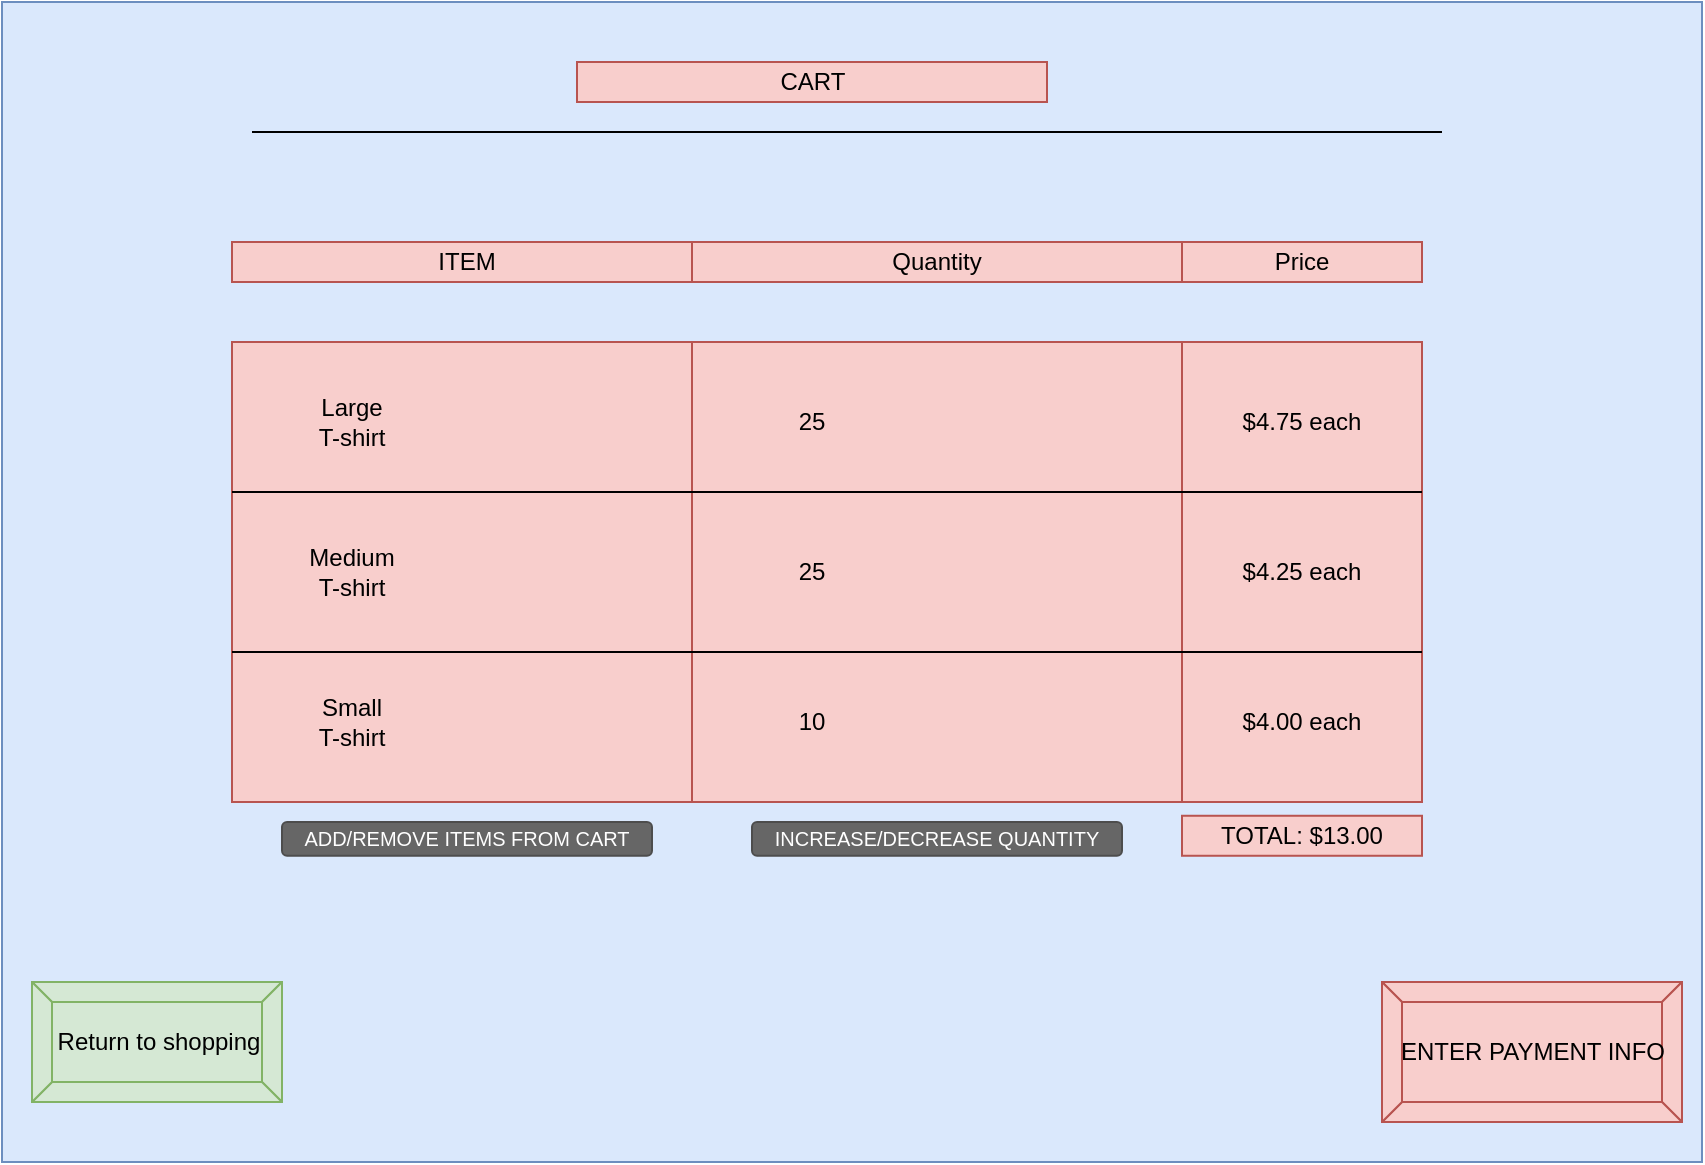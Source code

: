 <mxfile version="13.7.6" type="github">
  <diagram id="sXs699aBRK_yhBxhbvP2" name="Page-1">
    <mxGraphModel dx="1422" dy="794" grid="1" gridSize="10" guides="1" tooltips="1" connect="1" arrows="1" fold="1" page="1" pageScale="1" pageWidth="850" pageHeight="1100" math="0" shadow="0">
      <root>
        <mxCell id="0" />
        <mxCell id="1" parent="0" />
        <mxCell id="B_7StSU_QWjbHnsfs_5M-1" value="" style="rounded=0;whiteSpace=wrap;html=1;fillColor=#dae8fc;strokeColor=#6c8ebf;" vertex="1" parent="1">
          <mxGeometry y="50" width="850" height="580" as="geometry" />
        </mxCell>
        <mxCell id="B_7StSU_QWjbHnsfs_5M-2" value="ITEM" style="text;html=1;strokeColor=#b85450;fillColor=#f8cecc;align=center;verticalAlign=middle;whiteSpace=wrap;rounded=0;" vertex="1" parent="1">
          <mxGeometry x="115" y="170" width="235" height="20" as="geometry" />
        </mxCell>
        <mxCell id="B_7StSU_QWjbHnsfs_5M-4" value="" style="rounded=0;whiteSpace=wrap;html=1;fillColor=#f8cecc;strokeColor=#b85450;" vertex="1" parent="1">
          <mxGeometry x="115" y="220" width="235" height="230" as="geometry" />
        </mxCell>
        <mxCell id="B_7StSU_QWjbHnsfs_5M-5" value="Large T-shirt" style="text;html=1;strokeColor=none;fillColor=none;align=center;verticalAlign=middle;whiteSpace=wrap;rounded=0;" vertex="1" parent="1">
          <mxGeometry x="155" y="250" width="40" height="20" as="geometry" />
        </mxCell>
        <mxCell id="B_7StSU_QWjbHnsfs_5M-6" value="Medium T-shirt" style="text;html=1;strokeColor=none;fillColor=none;align=center;verticalAlign=middle;whiteSpace=wrap;rounded=0;" vertex="1" parent="1">
          <mxGeometry x="155" y="325" width="40" height="20" as="geometry" />
        </mxCell>
        <mxCell id="B_7StSU_QWjbHnsfs_5M-7" value="Small T-shirt" style="text;html=1;strokeColor=none;fillColor=none;align=center;verticalAlign=middle;whiteSpace=wrap;rounded=0;" vertex="1" parent="1">
          <mxGeometry x="155" y="400" width="40" height="20" as="geometry" />
        </mxCell>
        <mxCell id="B_7StSU_QWjbHnsfs_5M-8" value="Quantity" style="text;html=1;strokeColor=#b85450;fillColor=#f8cecc;align=center;verticalAlign=middle;whiteSpace=wrap;rounded=0;" vertex="1" parent="1">
          <mxGeometry x="345" y="170" width="245" height="20" as="geometry" />
        </mxCell>
        <mxCell id="B_7StSU_QWjbHnsfs_5M-9" value="Price" style="text;html=1;strokeColor=#b85450;fillColor=#f8cecc;align=center;verticalAlign=middle;whiteSpace=wrap;rounded=0;" vertex="1" parent="1">
          <mxGeometry x="590" y="170" width="120" height="20" as="geometry" />
        </mxCell>
        <mxCell id="B_7StSU_QWjbHnsfs_5M-10" value="" style="rounded=0;whiteSpace=wrap;html=1;fillColor=#f8cecc;strokeColor=#b85450;" vertex="1" parent="1">
          <mxGeometry x="345" y="220" width="255" height="230" as="geometry" />
        </mxCell>
        <mxCell id="B_7StSU_QWjbHnsfs_5M-11" value="" style="rounded=0;whiteSpace=wrap;html=1;fillColor=#f8cecc;strokeColor=#b85450;" vertex="1" parent="1">
          <mxGeometry x="590" y="220" width="120" height="230" as="geometry" />
        </mxCell>
        <mxCell id="B_7StSU_QWjbHnsfs_5M-12" value="25" style="text;html=1;strokeColor=none;fillColor=none;align=center;verticalAlign=middle;whiteSpace=wrap;rounded=0;" vertex="1" parent="1">
          <mxGeometry x="385" y="250" width="40" height="20" as="geometry" />
        </mxCell>
        <mxCell id="B_7StSU_QWjbHnsfs_5M-13" value="25" style="text;html=1;strokeColor=none;fillColor=none;align=center;verticalAlign=middle;whiteSpace=wrap;rounded=0;" vertex="1" parent="1">
          <mxGeometry x="385" y="325" width="40" height="20" as="geometry" />
        </mxCell>
        <mxCell id="B_7StSU_QWjbHnsfs_5M-14" value="10" style="text;html=1;strokeColor=none;fillColor=none;align=center;verticalAlign=middle;whiteSpace=wrap;rounded=0;" vertex="1" parent="1">
          <mxGeometry x="385" y="400" width="40" height="20" as="geometry" />
        </mxCell>
        <mxCell id="B_7StSU_QWjbHnsfs_5M-15" value="$4.75 each" style="text;html=1;strokeColor=none;fillColor=none;align=center;verticalAlign=middle;whiteSpace=wrap;rounded=0;" vertex="1" parent="1">
          <mxGeometry x="615" y="250" width="70" height="20" as="geometry" />
        </mxCell>
        <mxCell id="B_7StSU_QWjbHnsfs_5M-16" value="$4.25 each" style="text;html=1;strokeColor=none;fillColor=none;align=center;verticalAlign=middle;whiteSpace=wrap;rounded=0;" vertex="1" parent="1">
          <mxGeometry x="615" y="325" width="70" height="20" as="geometry" />
        </mxCell>
        <mxCell id="B_7StSU_QWjbHnsfs_5M-17" value="$4.00 each" style="text;html=1;strokeColor=none;fillColor=none;align=center;verticalAlign=middle;whiteSpace=wrap;rounded=0;" vertex="1" parent="1">
          <mxGeometry x="615" y="400" width="70" height="20" as="geometry" />
        </mxCell>
        <mxCell id="B_7StSU_QWjbHnsfs_5M-18" value="CART" style="text;html=1;strokeColor=#b85450;fillColor=#f8cecc;align=center;verticalAlign=middle;whiteSpace=wrap;rounded=0;" vertex="1" parent="1">
          <mxGeometry x="287.5" y="80" width="235" height="20" as="geometry" />
        </mxCell>
        <mxCell id="B_7StSU_QWjbHnsfs_5M-21" value="" style="line;strokeWidth=1;rotatable=0;dashed=0;labelPosition=right;align=left;verticalAlign=middle;spacingTop=0;spacingLeft=6;points=[];portConstraint=eastwest;" vertex="1" parent="1">
          <mxGeometry x="115" y="290" width="595" height="10" as="geometry" />
        </mxCell>
        <mxCell id="B_7StSU_QWjbHnsfs_5M-22" value="" style="line;strokeWidth=1;rotatable=0;dashed=0;labelPosition=right;align=left;verticalAlign=middle;spacingTop=0;spacingLeft=6;points=[];portConstraint=eastwest;" vertex="1" parent="1">
          <mxGeometry x="125" y="110" width="595" height="10" as="geometry" />
        </mxCell>
        <mxCell id="B_7StSU_QWjbHnsfs_5M-23" value="" style="line;strokeWidth=1;rotatable=0;dashed=0;labelPosition=right;align=left;verticalAlign=middle;spacingTop=0;spacingLeft=6;points=[];portConstraint=eastwest;" vertex="1" parent="1">
          <mxGeometry x="115" y="370" width="595" height="10" as="geometry" />
        </mxCell>
        <mxCell id="B_7StSU_QWjbHnsfs_5M-26" value="ENTER PAYMENT INFO" style="labelPosition=center;verticalLabelPosition=middle;align=center;html=1;shape=mxgraph.basic.button;dx=10;fillColor=#f8cecc;strokeColor=#b85450;" vertex="1" parent="1">
          <mxGeometry x="690" y="540" width="150" height="70" as="geometry" />
        </mxCell>
        <mxCell id="B_7StSU_QWjbHnsfs_5M-28" value="ADD/REMOVE ITEMS FROM CART" style="rounded=1;html=1;shadow=0;dashed=0;whiteSpace=wrap;fontSize=10;fillColor=#666666;align=center;strokeColor=#4D4D4D;fontColor=#ffffff;" vertex="1" parent="1">
          <mxGeometry x="140" y="460" width="185" height="16.88" as="geometry" />
        </mxCell>
        <mxCell id="B_7StSU_QWjbHnsfs_5M-29" value="INCREASE/DECREASE QUANTITY" style="rounded=1;html=1;shadow=0;dashed=0;whiteSpace=wrap;fontSize=10;fillColor=#666666;align=center;strokeColor=#4D4D4D;fontColor=#ffffff;" vertex="1" parent="1">
          <mxGeometry x="375" y="460" width="185" height="16.88" as="geometry" />
        </mxCell>
        <mxCell id="B_7StSU_QWjbHnsfs_5M-30" value="TOTAL: $13.00" style="text;html=1;strokeColor=#b85450;fillColor=#f8cecc;align=center;verticalAlign=middle;whiteSpace=wrap;rounded=0;" vertex="1" parent="1">
          <mxGeometry x="590" y="456.88" width="120" height="20" as="geometry" />
        </mxCell>
        <mxCell id="B_7StSU_QWjbHnsfs_5M-31" value="Return to shopping" style="labelPosition=center;verticalLabelPosition=middle;align=center;html=1;shape=mxgraph.basic.button;dx=10;fillColor=#d5e8d4;strokeColor=#82b366;" vertex="1" parent="1">
          <mxGeometry x="15" y="540" width="125" height="60" as="geometry" />
        </mxCell>
      </root>
    </mxGraphModel>
  </diagram>
</mxfile>
